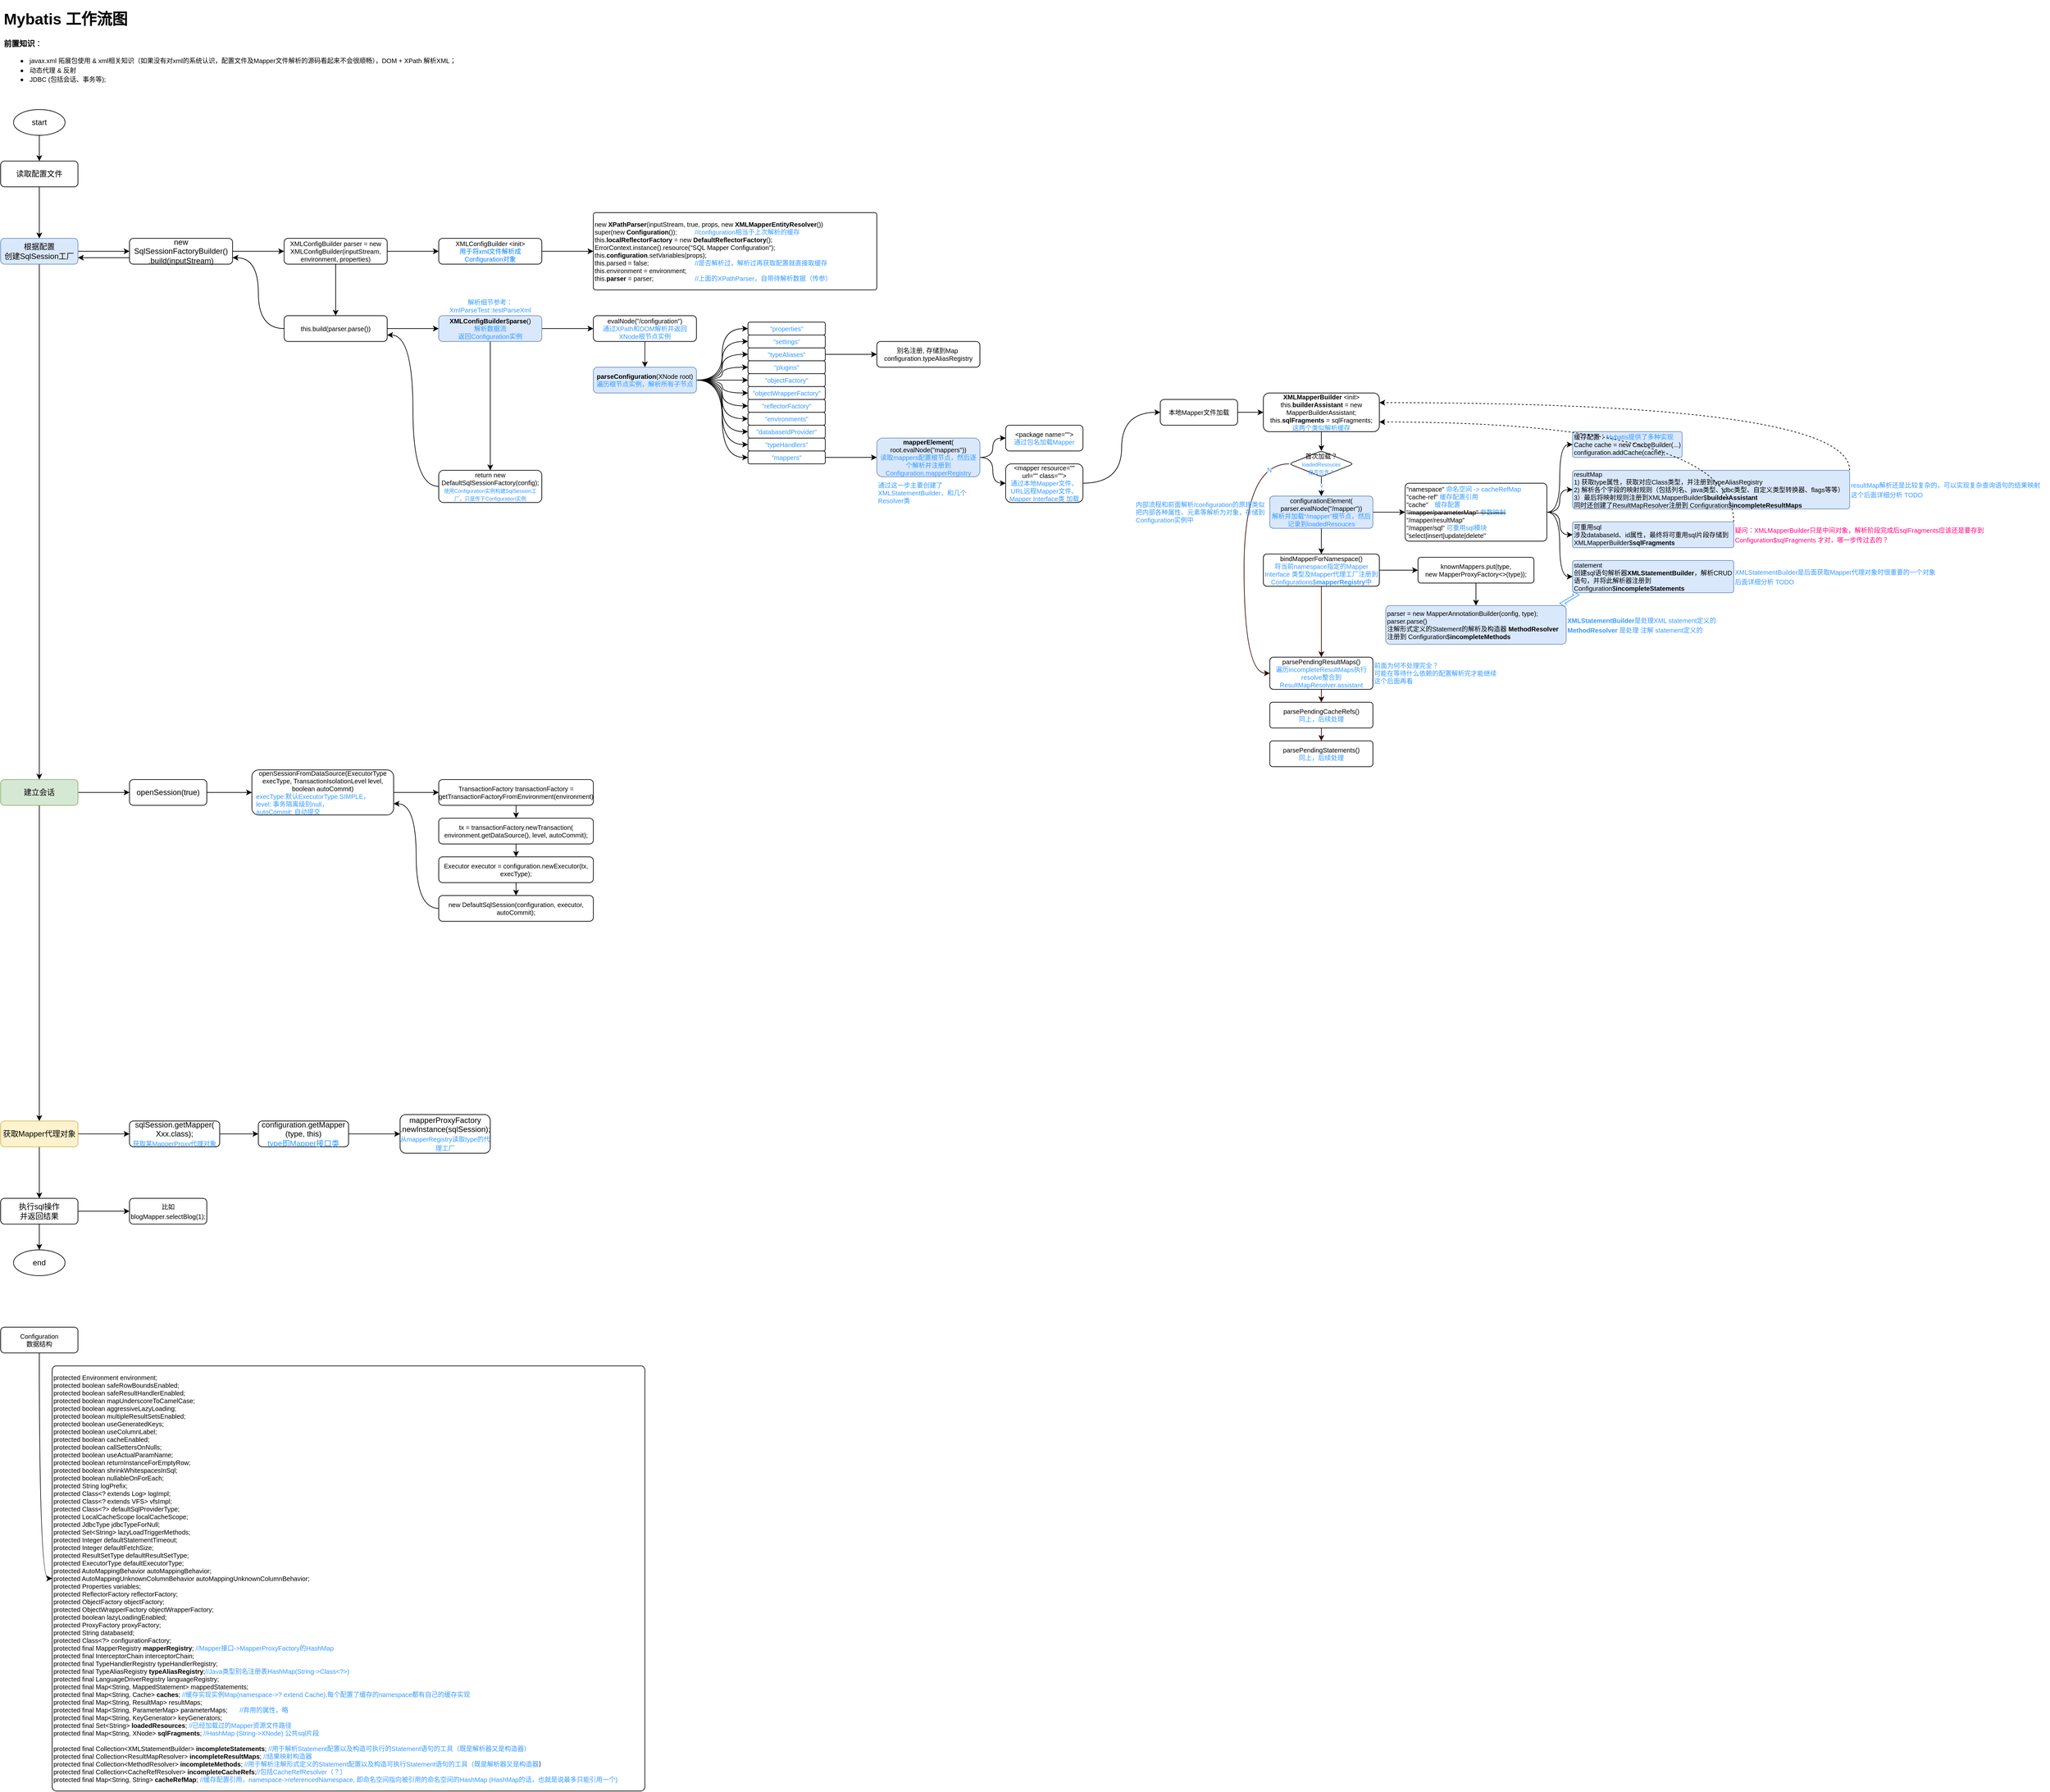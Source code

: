 <mxfile version="16.1.2" type="device"><diagram id="C5RBs43oDa-KdzZeNtuy" name="Page-1"><mxGraphModel dx="1497" dy="911" grid="1" gridSize="10" guides="1" tooltips="1" connect="1" arrows="1" fold="1" page="1" pageScale="1" pageWidth="827" pageHeight="1169" math="0" shadow="0"><root><mxCell id="WIyWlLk6GJQsqaUBKTNV-0"/><mxCell id="WIyWlLk6GJQsqaUBKTNV-1" parent="WIyWlLk6GJQsqaUBKTNV-0"/><mxCell id="4h_itlIO3gS3AQeO8IFH-0" value="&lt;h1&gt;Mybatis 工作流图&lt;/h1&gt;&lt;p&gt;&lt;b&gt;前置知识&lt;/b&gt;：&lt;/p&gt;&lt;p&gt;&lt;/p&gt;&lt;ul&gt;&lt;li&gt;&lt;span style=&quot;font-size: 10px&quot;&gt;javax.xml 拓展包使用 &amp;amp; xml相关知识（如果没有对xml的系统认识，配置文件及Mapper文件解析的源码看起来不会很顺畅），DOM + XPath 解析XML；&lt;/span&gt;&lt;/li&gt;&lt;li&gt;&lt;span style=&quot;font-size: 10px&quot;&gt;动态代理 &amp;amp; 反射&lt;/span&gt;&lt;/li&gt;&lt;li&gt;&lt;span style=&quot;font-size: 10px&quot;&gt;JDBC (包括会话、事务等);&lt;/span&gt;&lt;/li&gt;&lt;/ul&gt;&lt;p&gt;&lt;/p&gt;" style="text;html=1;strokeColor=none;fillColor=none;spacing=5;spacingTop=-20;whiteSpace=wrap;overflow=hidden;rounded=0;" parent="WIyWlLk6GJQsqaUBKTNV-1" vertex="1"><mxGeometry x="40" y="40" width="720" height="120" as="geometry"/></mxCell><mxCell id="4h_itlIO3gS3AQeO8IFH-9" value="" style="edgeStyle=orthogonalEdgeStyle;rounded=0;orthogonalLoop=1;jettySize=auto;html=1;" parent="WIyWlLk6GJQsqaUBKTNV-1" source="4h_itlIO3gS3AQeO8IFH-2" target="4h_itlIO3gS3AQeO8IFH-8" edge="1"><mxGeometry relative="1" as="geometry"/></mxCell><mxCell id="4h_itlIO3gS3AQeO8IFH-2" value="start" style="ellipse;whiteSpace=wrap;html=1;" parent="WIyWlLk6GJQsqaUBKTNV-1" vertex="1"><mxGeometry x="60" y="200" width="80" height="40" as="geometry"/></mxCell><mxCell id="4h_itlIO3gS3AQeO8IFH-3" value="end" style="ellipse;whiteSpace=wrap;html=1;" parent="WIyWlLk6GJQsqaUBKTNV-1" vertex="1"><mxGeometry x="60" y="1970" width="80" height="40" as="geometry"/></mxCell><mxCell id="4h_itlIO3gS3AQeO8IFH-11" value="" style="edgeStyle=orthogonalEdgeStyle;rounded=0;orthogonalLoop=1;jettySize=auto;html=1;" parent="WIyWlLk6GJQsqaUBKTNV-1" source="4h_itlIO3gS3AQeO8IFH-8" target="4h_itlIO3gS3AQeO8IFH-10" edge="1"><mxGeometry relative="1" as="geometry"/></mxCell><mxCell id="4h_itlIO3gS3AQeO8IFH-8" value="读取配置文件" style="rounded=1;whiteSpace=wrap;html=1;" parent="WIyWlLk6GJQsqaUBKTNV-1" vertex="1"><mxGeometry x="40" y="280" width="120" height="40" as="geometry"/></mxCell><mxCell id="4h_itlIO3gS3AQeO8IFH-13" value="" style="edgeStyle=orthogonalEdgeStyle;rounded=0;orthogonalLoop=1;jettySize=auto;html=1;" parent="WIyWlLk6GJQsqaUBKTNV-1" source="4h_itlIO3gS3AQeO8IFH-10" target="4h_itlIO3gS3AQeO8IFH-12" edge="1"><mxGeometry relative="1" as="geometry"/></mxCell><mxCell id="8foiymuQkOx7uc3-mmT_-1" value="" style="edgeStyle=orthogonalEdgeStyle;rounded=0;orthogonalLoop=1;jettySize=auto;html=1;" parent="WIyWlLk6GJQsqaUBKTNV-1" source="4h_itlIO3gS3AQeO8IFH-10" target="8foiymuQkOx7uc3-mmT_-0" edge="1"><mxGeometry relative="1" as="geometry"/></mxCell><mxCell id="4h_itlIO3gS3AQeO8IFH-10" value="根据配置&lt;br&gt;创建SqlSession工厂" style="rounded=1;whiteSpace=wrap;html=1;fillColor=#dae8fc;strokeColor=#6c8ebf;" parent="WIyWlLk6GJQsqaUBKTNV-1" vertex="1"><mxGeometry x="40" y="400" width="120" height="40" as="geometry"/></mxCell><mxCell id="4h_itlIO3gS3AQeO8IFH-15" value="" style="edgeStyle=orthogonalEdgeStyle;rounded=0;orthogonalLoop=1;jettySize=auto;html=1;" parent="WIyWlLk6GJQsqaUBKTNV-1" source="4h_itlIO3gS3AQeO8IFH-12" target="4h_itlIO3gS3AQeO8IFH-14" edge="1"><mxGeometry relative="1" as="geometry"/></mxCell><mxCell id="8foiymuQkOx7uc3-mmT_-54" value="" style="edgeStyle=orthogonalEdgeStyle;curved=1;rounded=0;orthogonalLoop=1;jettySize=auto;html=1;fontSize=8;fontColor=#3399FF;" parent="WIyWlLk6GJQsqaUBKTNV-1" source="4h_itlIO3gS3AQeO8IFH-12" target="8foiymuQkOx7uc3-mmT_-53" edge="1"><mxGeometry relative="1" as="geometry"/></mxCell><mxCell id="4h_itlIO3gS3AQeO8IFH-12" value="建立会话" style="rounded=1;whiteSpace=wrap;html=1;fillColor=#d5e8d4;strokeColor=#82b366;" parent="WIyWlLk6GJQsqaUBKTNV-1" vertex="1"><mxGeometry x="40" y="1240" width="120" height="40" as="geometry"/></mxCell><mxCell id="4h_itlIO3gS3AQeO8IFH-17" value="" style="edgeStyle=orthogonalEdgeStyle;rounded=0;orthogonalLoop=1;jettySize=auto;html=1;" parent="WIyWlLk6GJQsqaUBKTNV-1" source="4h_itlIO3gS3AQeO8IFH-14" target="4h_itlIO3gS3AQeO8IFH-16" edge="1"><mxGeometry relative="1" as="geometry"/></mxCell><mxCell id="8foiymuQkOx7uc3-mmT_-67" value="" style="edgeStyle=orthogonalEdgeStyle;curved=1;rounded=0;orthogonalLoop=1;jettySize=auto;html=1;fontSize=10;fontColor=#3399FF;" parent="WIyWlLk6GJQsqaUBKTNV-1" source="4h_itlIO3gS3AQeO8IFH-14" target="8foiymuQkOx7uc3-mmT_-66" edge="1"><mxGeometry relative="1" as="geometry"/></mxCell><mxCell id="4h_itlIO3gS3AQeO8IFH-14" value="获取Mapper代理对象" style="rounded=1;whiteSpace=wrap;html=1;fillColor=#fff2cc;strokeColor=#d6b656;" parent="WIyWlLk6GJQsqaUBKTNV-1" vertex="1"><mxGeometry x="40" y="1770" width="120" height="40" as="geometry"/></mxCell><mxCell id="4h_itlIO3gS3AQeO8IFH-18" style="edgeStyle=orthogonalEdgeStyle;rounded=0;orthogonalLoop=1;jettySize=auto;html=1;exitX=0.5;exitY=1;exitDx=0;exitDy=0;entryX=0.5;entryY=0;entryDx=0;entryDy=0;" parent="WIyWlLk6GJQsqaUBKTNV-1" source="4h_itlIO3gS3AQeO8IFH-16" target="4h_itlIO3gS3AQeO8IFH-3" edge="1"><mxGeometry relative="1" as="geometry"/></mxCell><mxCell id="8foiymuQkOx7uc3-mmT_-69" value="" style="edgeStyle=orthogonalEdgeStyle;curved=1;rounded=0;orthogonalLoop=1;jettySize=auto;html=1;fontSize=10;fontColor=#3399FF;" parent="WIyWlLk6GJQsqaUBKTNV-1" source="4h_itlIO3gS3AQeO8IFH-16" target="8foiymuQkOx7uc3-mmT_-68" edge="1"><mxGeometry relative="1" as="geometry"/></mxCell><mxCell id="4h_itlIO3gS3AQeO8IFH-16" value="执行sql操作&lt;br&gt;并返回结果" style="rounded=1;whiteSpace=wrap;html=1;" parent="WIyWlLk6GJQsqaUBKTNV-1" vertex="1"><mxGeometry x="40" y="1890" width="120" height="40" as="geometry"/></mxCell><mxCell id="8foiymuQkOx7uc3-mmT_-3" value="" style="edgeStyle=orthogonalEdgeStyle;rounded=0;orthogonalLoop=1;jettySize=auto;html=1;" parent="WIyWlLk6GJQsqaUBKTNV-1" source="8foiymuQkOx7uc3-mmT_-0" target="8foiymuQkOx7uc3-mmT_-2" edge="1"><mxGeometry relative="1" as="geometry"/></mxCell><mxCell id="8foiymuQkOx7uc3-mmT_-20" style="edgeStyle=orthogonalEdgeStyle;curved=1;rounded=0;orthogonalLoop=1;jettySize=auto;html=1;exitX=0;exitY=0.75;exitDx=0;exitDy=0;entryX=1;entryY=0.75;entryDx=0;entryDy=0;fontSize=8;fontColor=#3399FF;" parent="WIyWlLk6GJQsqaUBKTNV-1" source="8foiymuQkOx7uc3-mmT_-0" target="4h_itlIO3gS3AQeO8IFH-10" edge="1"><mxGeometry relative="1" as="geometry"/></mxCell><mxCell id="8foiymuQkOx7uc3-mmT_-0" value="new SqlSessionFactoryBuilder()&lt;br&gt;.build(inputStream)" style="rounded=1;whiteSpace=wrap;html=1;" parent="WIyWlLk6GJQsqaUBKTNV-1" vertex="1"><mxGeometry x="240" y="400" width="160" height="40" as="geometry"/></mxCell><mxCell id="8foiymuQkOx7uc3-mmT_-6" value="" style="edgeStyle=orthogonalEdgeStyle;rounded=0;orthogonalLoop=1;jettySize=auto;html=1;fontSize=10;" parent="WIyWlLk6GJQsqaUBKTNV-1" source="8foiymuQkOx7uc3-mmT_-2" target="8foiymuQkOx7uc3-mmT_-5" edge="1"><mxGeometry relative="1" as="geometry"/></mxCell><mxCell id="8foiymuQkOx7uc3-mmT_-8" value="" style="edgeStyle=orthogonalEdgeStyle;rounded=0;orthogonalLoop=1;jettySize=auto;html=1;fontSize=10;" parent="WIyWlLk6GJQsqaUBKTNV-1" source="8foiymuQkOx7uc3-mmT_-2" target="8foiymuQkOx7uc3-mmT_-7" edge="1"><mxGeometry relative="1" as="geometry"/></mxCell><mxCell id="8foiymuQkOx7uc3-mmT_-2" value="XMLConfigBuilder parser = new XMLConfigBuilder(inputStream, environment, properties)" style="rounded=1;whiteSpace=wrap;html=1;fontSize=10;" parent="WIyWlLk6GJQsqaUBKTNV-1" vertex="1"><mxGeometry x="480" y="400" width="160" height="40" as="geometry"/></mxCell><mxCell id="8foiymuQkOx7uc3-mmT_-13" style="edgeStyle=orthogonalEdgeStyle;rounded=0;orthogonalLoop=1;jettySize=auto;html=1;exitX=0.5;exitY=1;exitDx=0;exitDy=0;entryX=0;entryY=0.5;entryDx=0;entryDy=0;fontSize=10;fontColor=#007FFF;curved=1;" parent="WIyWlLk6GJQsqaUBKTNV-1" source="8foiymuQkOx7uc3-mmT_-4" target="8foiymuQkOx7uc3-mmT_-12" edge="1"><mxGeometry relative="1" as="geometry"/></mxCell><mxCell id="8foiymuQkOx7uc3-mmT_-4" value="Configuration&lt;br&gt;数据结构" style="rounded=1;whiteSpace=wrap;html=1;fontSize=10;" parent="WIyWlLk6GJQsqaUBKTNV-1" vertex="1"><mxGeometry x="40" y="2090" width="120" height="40" as="geometry"/></mxCell><mxCell id="8foiymuQkOx7uc3-mmT_-15" value="" style="edgeStyle=orthogonalEdgeStyle;curved=1;rounded=0;orthogonalLoop=1;jettySize=auto;html=1;fontSize=10;fontColor=#007FFF;" parent="WIyWlLk6GJQsqaUBKTNV-1" source="8foiymuQkOx7uc3-mmT_-5" target="8foiymuQkOx7uc3-mmT_-14" edge="1"><mxGeometry relative="1" as="geometry"/></mxCell><mxCell id="8foiymuQkOx7uc3-mmT_-19" style="edgeStyle=orthogonalEdgeStyle;curved=1;rounded=0;orthogonalLoop=1;jettySize=auto;html=1;exitX=0;exitY=0.5;exitDx=0;exitDy=0;entryX=1;entryY=0.75;entryDx=0;entryDy=0;fontSize=8;fontColor=#3399FF;" parent="WIyWlLk6GJQsqaUBKTNV-1" source="8foiymuQkOx7uc3-mmT_-5" target="8foiymuQkOx7uc3-mmT_-0" edge="1"><mxGeometry relative="1" as="geometry"/></mxCell><mxCell id="8foiymuQkOx7uc3-mmT_-5" value="this.build(parser.parse())" style="rounded=1;whiteSpace=wrap;html=1;fontSize=10;" parent="WIyWlLk6GJQsqaUBKTNV-1" vertex="1"><mxGeometry x="480" y="520" width="160" height="40" as="geometry"/></mxCell><mxCell id="8foiymuQkOx7uc3-mmT_-10" value="" style="edgeStyle=orthogonalEdgeStyle;rounded=0;orthogonalLoop=1;jettySize=auto;html=1;fontSize=10;fontColor=#007FFF;" parent="WIyWlLk6GJQsqaUBKTNV-1" source="8foiymuQkOx7uc3-mmT_-7" target="8foiymuQkOx7uc3-mmT_-9" edge="1"><mxGeometry relative="1" as="geometry"/></mxCell><mxCell id="8foiymuQkOx7uc3-mmT_-7" value="XMLConfigBuilder &amp;lt;init&amp;gt;&lt;br&gt;&lt;font color=&quot;#007fff&quot;&gt;用于将xml文件解析成&lt;br&gt;Configuration对象&lt;/font&gt;" style="rounded=1;whiteSpace=wrap;html=1;fontSize=10;" parent="WIyWlLk6GJQsqaUBKTNV-1" vertex="1"><mxGeometry x="720" y="400" width="160" height="40" as="geometry"/></mxCell><mxCell id="8foiymuQkOx7uc3-mmT_-9" value="&lt;div&gt;new &lt;b&gt;XPathParser&lt;/b&gt;(inputStream, true, props, new &lt;b&gt;XMLMapperEntityResolver&lt;/b&gt;())&lt;/div&gt;&lt;div&gt;super(new &lt;b&gt;Configuration&lt;/b&gt;());&lt;span style=&quot;white-space: pre&quot;&gt;&#9;&lt;/span&gt;&lt;span style=&quot;white-space: pre&quot;&gt;&#9;&lt;/span&gt;&lt;font color=&quot;#3399ff&quot;&gt;//configuration相当于上次解析的缓存&lt;/font&gt;&lt;/div&gt;&lt;div&gt;this.&lt;b&gt;localReflectorFactory&lt;/b&gt; = new &lt;b&gt;DefaultReflectorFactory&lt;/b&gt;();&lt;/div&gt;&lt;div&gt;ErrorContext.instance().resource(&quot;SQL Mapper Configuration&quot;);&lt;/div&gt;&lt;div&gt;this.&lt;b&gt;configuration&lt;/b&gt;.setVariables(props);&lt;span&gt;&#9;&lt;/span&gt;&lt;span&gt;&#9;&lt;/span&gt;&lt;/div&gt;&lt;div&gt;this.parsed = false;&lt;span&gt;&#9;&lt;span style=&quot;white-space: pre&quot;&gt;&#9;&lt;/span&gt;&lt;span style=&quot;white-space: pre&quot;&gt;&#9;&lt;/span&gt;&lt;span style=&quot;white-space: pre&quot;&gt;&#9;&lt;/span&gt;&lt;span style=&quot;white-space: pre&quot;&gt;&#9;&lt;/span&gt;&lt;/span&gt;&lt;font color=&quot;#3399ff&quot;&gt;//是否解析过，解析过再获取配置就直接取缓存&lt;/font&gt;&lt;/div&gt;&lt;div&gt;this.environment = environment;&lt;/div&gt;&lt;div&gt;this.&lt;b&gt;parser&lt;/b&gt; = parser;&lt;span style=&quot;white-space: pre&quot;&gt;&#9;&lt;/span&gt;&lt;span style=&quot;white-space: pre&quot;&gt;&#9;&lt;/span&gt;&lt;span style=&quot;white-space: pre&quot;&gt;&#9;&lt;/span&gt;&lt;font color=&quot;#3399ff&quot;&gt;//上面的XPathParser，自带待解析数据（传参）&lt;/font&gt;&lt;/div&gt;" style="rounded=1;whiteSpace=wrap;html=1;fontSize=10;align=left;arcSize=3;" parent="WIyWlLk6GJQsqaUBKTNV-1" vertex="1"><mxGeometry x="960" y="360" width="440" height="120" as="geometry"/></mxCell><mxCell id="8foiymuQkOx7uc3-mmT_-12" value="&lt;div&gt;protected Environment environment;&lt;/div&gt;&lt;div&gt;protected boolean safeRowBoundsEnabled;&lt;/div&gt;&lt;div&gt;protected boolean safeResultHandlerEnabled;&lt;/div&gt;&lt;div&gt;protected boolean mapUnderscoreToCamelCase;&lt;/div&gt;&lt;div&gt;protected boolean aggressiveLazyLoading;&lt;/div&gt;&lt;div&gt;protected boolean multipleResultSetsEnabled;&lt;/div&gt;&lt;div&gt;protected boolean useGeneratedKeys;&lt;/div&gt;&lt;div&gt;protected boolean useColumnLabel;&lt;/div&gt;&lt;div&gt;protected boolean cacheEnabled;&lt;/div&gt;&lt;div&gt;protected boolean callSettersOnNulls;&lt;/div&gt;&lt;div&gt;protected boolean useActualParamName;&lt;/div&gt;&lt;div&gt;protected boolean returnInstanceForEmptyRow;&lt;/div&gt;&lt;div&gt;protected boolean shrinkWhitespacesInSql;&lt;/div&gt;&lt;div&gt;protected boolean nullableOnForEach;&lt;/div&gt;&lt;div&gt;protected String logPrefix;&lt;/div&gt;&lt;div&gt;protected Class&amp;lt;? extends Log&amp;gt; logImpl;&lt;/div&gt;&lt;div&gt;protected Class&amp;lt;? extends VFS&amp;gt; vfsImpl;&lt;/div&gt;&lt;div&gt;protected Class&amp;lt;?&amp;gt; defaultSqlProviderType;&lt;/div&gt;&lt;div&gt;protected LocalCacheScope localCacheScope;&lt;/div&gt;&lt;div&gt;protected JdbcType jdbcTypeForNull;&lt;/div&gt;&lt;div&gt;protected Set&amp;lt;String&amp;gt; lazyLoadTriggerMethods;&lt;/div&gt;&lt;div&gt;protected Integer defaultStatementTimeout;&lt;/div&gt;&lt;div&gt;protected Integer defaultFetchSize;&lt;/div&gt;&lt;div&gt;protected ResultSetType defaultResultSetType;&lt;/div&gt;&lt;div&gt;protected ExecutorType defaultExecutorType;&lt;/div&gt;&lt;div&gt;protected AutoMappingBehavior autoMappingBehavior;&lt;/div&gt;&lt;div&gt;protected AutoMappingUnknownColumnBehavior autoMappingUnknownColumnBehavior;&lt;/div&gt;&lt;div&gt;protected Properties variables;&lt;/div&gt;&lt;div&gt;protected ReflectorFactory reflectorFactory;&lt;/div&gt;&lt;div&gt;protected ObjectFactory objectFactory;&lt;/div&gt;&lt;div&gt;protected ObjectWrapperFactory objectWrapperFactory;&lt;/div&gt;&lt;div&gt;protected boolean lazyLoadingEnabled;&lt;/div&gt;&lt;div&gt;protected ProxyFactory proxyFactory;&lt;/div&gt;&lt;div&gt;protected String databaseId;&lt;/div&gt;&lt;div&gt;protected Class&amp;lt;?&amp;gt; configurationFactory;&lt;/div&gt;&lt;div&gt;protected final MapperRegistry &lt;b&gt;mapperRegistry&lt;/b&gt;;&lt;font color=&quot;#3399ff&quot;&gt;&lt;span&gt;&#9;&lt;span&gt;&#9;&lt;/span&gt;&lt;/span&gt;//Mapper接口-&amp;gt;MapperProxyFactory的HashMap&lt;/font&gt;&lt;/div&gt;&lt;div&gt;protected final InterceptorChain interceptorChain;&lt;/div&gt;&lt;div&gt;protected final TypeHandlerRegistry typeHandlerRegistry;&lt;/div&gt;&lt;div&gt;protected final TypeAliasRegistry &lt;b&gt;typeAliasRegistry&lt;/b&gt;;&lt;font color=&quot;#3399ff&quot;&gt;//Java类型别名注册表HashMap(String-&amp;gt;Class&amp;lt;?&amp;gt;)&lt;/font&gt;&lt;/div&gt;&lt;div&gt;protected final LanguageDriverRegistry languageRegistry;&lt;/div&gt;&lt;div&gt;protected final Map&amp;lt;String, MappedStatement&amp;gt; mappedStatements;&lt;/div&gt;&lt;div&gt;protected final Map&amp;lt;String, Cache&amp;gt; &lt;b&gt;caches&lt;/b&gt;;&lt;span&gt;&#9;&lt;/span&gt;&lt;font color=&quot;#3399ff&quot;&gt;//缓存实现实例Map(namespace-&amp;gt;? extend Cache),每个配置了缓存的namespace都有自己的缓存实现&lt;/font&gt;&lt;/div&gt;&lt;div&gt;protected final Map&amp;lt;String, ResultMap&amp;gt; resultMaps;&lt;/div&gt;&lt;div&gt;protected final Map&amp;lt;String, ParameterMap&amp;gt; parameterMaps;&lt;span style=&quot;white-space: pre&quot;&gt;&#9;&lt;/span&gt;&lt;font color=&quot;#3399ff&quot;&gt;//弃用的属性，略&lt;/font&gt;&lt;/div&gt;&lt;div&gt;protected final Map&amp;lt;String, KeyGenerator&amp;gt; keyGenerators;&lt;/div&gt;&lt;div&gt;protected final Set&amp;lt;String&amp;gt; &lt;b&gt;loadedResources&lt;/b&gt;;&lt;span&gt;&#9;&lt;/span&gt;&lt;span&gt;&#9;&lt;/span&gt;&lt;font color=&quot;#3399ff&quot;&gt;//已经加载过的Mapper资源文件路径&lt;/font&gt;&lt;/div&gt;&lt;div&gt;protected final Map&amp;lt;String, XNode&amp;gt; &lt;b&gt;sqlFragments&lt;/b&gt;;&lt;span&gt;&#9;&lt;/span&gt;&lt;font color=&quot;#3399ff&quot;&gt;//HashMap (String-&amp;gt;XNode) 公共sql片段&lt;/font&gt;&lt;/div&gt;&lt;span style=&quot;color: rgb(51 , 153 , 255)&quot;&gt;&lt;br&gt;&lt;/span&gt;&lt;div&gt;protected final Collection&amp;lt;XMLStatementBuilder&amp;gt; &lt;b&gt;incompleteStatements&lt;/b&gt;; &lt;font color=&quot;#3399ff&quot;&gt;//用于解析Statement配置以及构造可执行的Statement语句的工具（既是解析器又是构造器）&lt;/font&gt;&lt;/div&gt;&lt;div&gt;protected final Collection&amp;lt;ResultMapResolver&amp;gt; &lt;b&gt;incompleteResultMaps&lt;/b&gt;;&lt;span&gt;&#9;&lt;/span&gt;&lt;font color=&quot;#3399ff&quot;&gt;//结果映射构造器&lt;/font&gt;&lt;/div&gt;&lt;div&gt;protected final Collection&amp;lt;MethodResolver&amp;gt; &lt;b&gt;incompleteMethods&lt;/b&gt;; &lt;font color=&quot;#3399ff&quot;&gt;//用于解析注解形式定义的Statement配置以及构造可执行Statement语句的工具（既是解析器又是构造器&lt;/font&gt;）&lt;/div&gt;&lt;div&gt;protected final Collection&amp;lt;CacheRefResolver&amp;gt;&amp;nbsp;&lt;b&gt;incompleteCacheRefs&lt;/b&gt;;&lt;font color=&quot;#3399ff&quot;&gt;//包括CacheRefResolver（？）&lt;/font&gt;&lt;br&gt;&lt;/div&gt;&lt;div&gt;protected final Map&amp;lt;String, String&amp;gt; &lt;b&gt;cacheRefMap&lt;/b&gt;;&lt;span&gt;&#9;&lt;/span&gt;&lt;font color=&quot;#3399ff&quot;&gt;//缓存配置引用，namespace-&amp;gt;referencedNamespace, 即命名空间指向被引用的命名空间的HashMap (HashMap的话，也就是说最多只能引用一个)&lt;/font&gt;&lt;/div&gt;" style="rounded=1;whiteSpace=wrap;html=1;fontSize=10;arcSize=1;align=left;" parent="WIyWlLk6GJQsqaUBKTNV-1" vertex="1"><mxGeometry x="120" y="2150" width="920" height="660" as="geometry"/></mxCell><mxCell id="8foiymuQkOx7uc3-mmT_-17" value="" style="edgeStyle=orthogonalEdgeStyle;curved=1;rounded=0;orthogonalLoop=1;jettySize=auto;html=1;fontSize=10;fontColor=#007FFF;" parent="WIyWlLk6GJQsqaUBKTNV-1" source="8foiymuQkOx7uc3-mmT_-14" target="8foiymuQkOx7uc3-mmT_-16" edge="1"><mxGeometry relative="1" as="geometry"/></mxCell><mxCell id="8foiymuQkOx7uc3-mmT_-24" style="edgeStyle=orthogonalEdgeStyle;curved=1;rounded=0;orthogonalLoop=1;jettySize=auto;html=1;exitX=1;exitY=0.5;exitDx=0;exitDy=0;fontSize=8;fontColor=#3399FF;" parent="WIyWlLk6GJQsqaUBKTNV-1" source="8foiymuQkOx7uc3-mmT_-14" target="8foiymuQkOx7uc3-mmT_-23" edge="1"><mxGeometry relative="1" as="geometry"/></mxCell><mxCell id="8foiymuQkOx7uc3-mmT_-14" value="&lt;b&gt;XMLConfigBuilder&lt;/b&gt;$&lt;b&gt;parse&lt;/b&gt;()&lt;br&gt;&lt;font color=&quot;#3399ff&quot;&gt;解析数据流&lt;br&gt;返回Configuration实例&lt;/font&gt;" style="rounded=1;whiteSpace=wrap;html=1;fontSize=10;fillColor=#dae8fc;strokeColor=#6c8ebf;" parent="WIyWlLk6GJQsqaUBKTNV-1" vertex="1"><mxGeometry x="720" y="520" width="160" height="40" as="geometry"/></mxCell><mxCell id="8foiymuQkOx7uc3-mmT_-18" style="edgeStyle=orthogonalEdgeStyle;curved=1;rounded=0;orthogonalLoop=1;jettySize=auto;html=1;exitX=0;exitY=0.5;exitDx=0;exitDy=0;entryX=1;entryY=0.75;entryDx=0;entryDy=0;fontSize=8;fontColor=#3399FF;" parent="WIyWlLk6GJQsqaUBKTNV-1" source="8foiymuQkOx7uc3-mmT_-16" target="8foiymuQkOx7uc3-mmT_-5" edge="1"><mxGeometry relative="1" as="geometry"/></mxCell><mxCell id="8foiymuQkOx7uc3-mmT_-16" value="return new DefaultSqlSessionFactory(config);&lt;br&gt;&lt;font color=&quot;#3399ff&quot; style=&quot;font-size: 8px&quot;&gt;使用Configuration实例构建SqlSession工厂，只是传下Configuration实例&lt;/font&gt;" style="rounded=1;whiteSpace=wrap;html=1;fontSize=10;" parent="WIyWlLk6GJQsqaUBKTNV-1" vertex="1"><mxGeometry x="720" y="760" width="160" height="50" as="geometry"/></mxCell><mxCell id="8foiymuQkOx7uc3-mmT_-26" value="" style="edgeStyle=orthogonalEdgeStyle;curved=1;rounded=0;orthogonalLoop=1;jettySize=auto;html=1;fontSize=8;fontColor=#3399FF;" parent="WIyWlLk6GJQsqaUBKTNV-1" source="8foiymuQkOx7uc3-mmT_-23" target="8foiymuQkOx7uc3-mmT_-25" edge="1"><mxGeometry relative="1" as="geometry"/></mxCell><mxCell id="8foiymuQkOx7uc3-mmT_-23" value="evalNode(&quot;/configuration&quot;)&lt;br&gt;&lt;font color=&quot;#3399ff&quot;&gt;通过XPath和DOM解析并返回XNode根节点实例&lt;/font&gt;" style="rounded=1;whiteSpace=wrap;html=1;fontSize=10;" parent="WIyWlLk6GJQsqaUBKTNV-1" vertex="1"><mxGeometry x="960" y="520" width="160" height="40" as="geometry"/></mxCell><mxCell id="8foiymuQkOx7uc3-mmT_-29" style="edgeStyle=orthogonalEdgeStyle;curved=1;rounded=0;orthogonalLoop=1;jettySize=auto;html=1;exitX=1;exitY=0.5;exitDx=0;exitDy=0;entryX=0;entryY=0.5;entryDx=0;entryDy=0;fontSize=8;fontColor=#3399FF;" parent="WIyWlLk6GJQsqaUBKTNV-1" source="8foiymuQkOx7uc3-mmT_-25" target="8foiymuQkOx7uc3-mmT_-27" edge="1"><mxGeometry relative="1" as="geometry"/></mxCell><mxCell id="8foiymuQkOx7uc3-mmT_-43" style="edgeStyle=orthogonalEdgeStyle;curved=1;rounded=0;orthogonalLoop=1;jettySize=auto;html=1;exitX=1;exitY=0.5;exitDx=0;exitDy=0;entryX=0;entryY=0.5;entryDx=0;entryDy=0;fontSize=8;fontColor=#3399FF;" parent="WIyWlLk6GJQsqaUBKTNV-1" source="8foiymuQkOx7uc3-mmT_-25" target="8foiymuQkOx7uc3-mmT_-31" edge="1"><mxGeometry relative="1" as="geometry"/></mxCell><mxCell id="8foiymuQkOx7uc3-mmT_-44" style="edgeStyle=orthogonalEdgeStyle;curved=1;rounded=0;orthogonalLoop=1;jettySize=auto;html=1;exitX=1;exitY=0.5;exitDx=0;exitDy=0;entryX=0;entryY=0.5;entryDx=0;entryDy=0;fontSize=8;fontColor=#3399FF;" parent="WIyWlLk6GJQsqaUBKTNV-1" source="8foiymuQkOx7uc3-mmT_-25" target="8foiymuQkOx7uc3-mmT_-32" edge="1"><mxGeometry relative="1" as="geometry"/></mxCell><mxCell id="8foiymuQkOx7uc3-mmT_-45" style="edgeStyle=orthogonalEdgeStyle;curved=1;rounded=0;orthogonalLoop=1;jettySize=auto;html=1;exitX=1;exitY=0.5;exitDx=0;exitDy=0;fontSize=8;fontColor=#3399FF;" parent="WIyWlLk6GJQsqaUBKTNV-1" source="8foiymuQkOx7uc3-mmT_-25" target="8foiymuQkOx7uc3-mmT_-33" edge="1"><mxGeometry relative="1" as="geometry"/></mxCell><mxCell id="8foiymuQkOx7uc3-mmT_-46" style="edgeStyle=orthogonalEdgeStyle;curved=1;rounded=0;orthogonalLoop=1;jettySize=auto;html=1;exitX=1;exitY=0.5;exitDx=0;exitDy=0;fontSize=8;fontColor=#3399FF;" parent="WIyWlLk6GJQsqaUBKTNV-1" source="8foiymuQkOx7uc3-mmT_-25" target="8foiymuQkOx7uc3-mmT_-36" edge="1"><mxGeometry relative="1" as="geometry"/></mxCell><mxCell id="8foiymuQkOx7uc3-mmT_-47" style="edgeStyle=orthogonalEdgeStyle;curved=1;rounded=0;orthogonalLoop=1;jettySize=auto;html=1;exitX=1;exitY=0.5;exitDx=0;exitDy=0;entryX=0;entryY=0.5;entryDx=0;entryDy=0;fontSize=8;fontColor=#3399FF;" parent="WIyWlLk6GJQsqaUBKTNV-1" source="8foiymuQkOx7uc3-mmT_-25" target="8foiymuQkOx7uc3-mmT_-37" edge="1"><mxGeometry relative="1" as="geometry"/></mxCell><mxCell id="8foiymuQkOx7uc3-mmT_-48" style="edgeStyle=orthogonalEdgeStyle;curved=1;rounded=0;orthogonalLoop=1;jettySize=auto;html=1;exitX=1;exitY=0.5;exitDx=0;exitDy=0;entryX=0;entryY=0.5;entryDx=0;entryDy=0;fontSize=8;fontColor=#3399FF;" parent="WIyWlLk6GJQsqaUBKTNV-1" source="8foiymuQkOx7uc3-mmT_-25" target="8foiymuQkOx7uc3-mmT_-38" edge="1"><mxGeometry relative="1" as="geometry"/></mxCell><mxCell id="8foiymuQkOx7uc3-mmT_-49" style="edgeStyle=orthogonalEdgeStyle;curved=1;rounded=0;orthogonalLoop=1;jettySize=auto;html=1;exitX=1;exitY=0.5;exitDx=0;exitDy=0;entryX=0;entryY=0.5;entryDx=0;entryDy=0;fontSize=8;fontColor=#3399FF;" parent="WIyWlLk6GJQsqaUBKTNV-1" source="8foiymuQkOx7uc3-mmT_-25" target="8foiymuQkOx7uc3-mmT_-39" edge="1"><mxGeometry relative="1" as="geometry"/></mxCell><mxCell id="8foiymuQkOx7uc3-mmT_-50" style="edgeStyle=orthogonalEdgeStyle;curved=1;rounded=0;orthogonalLoop=1;jettySize=auto;html=1;exitX=1;exitY=0.5;exitDx=0;exitDy=0;entryX=0;entryY=0.5;entryDx=0;entryDy=0;fontSize=8;fontColor=#3399FF;" parent="WIyWlLk6GJQsqaUBKTNV-1" source="8foiymuQkOx7uc3-mmT_-25" target="8foiymuQkOx7uc3-mmT_-40" edge="1"><mxGeometry relative="1" as="geometry"/></mxCell><mxCell id="8foiymuQkOx7uc3-mmT_-51" style="edgeStyle=orthogonalEdgeStyle;curved=1;rounded=0;orthogonalLoop=1;jettySize=auto;html=1;exitX=1;exitY=0.5;exitDx=0;exitDy=0;entryX=0;entryY=0.5;entryDx=0;entryDy=0;fontSize=8;fontColor=#3399FF;" parent="WIyWlLk6GJQsqaUBKTNV-1" source="8foiymuQkOx7uc3-mmT_-25" target="8foiymuQkOx7uc3-mmT_-41" edge="1"><mxGeometry relative="1" as="geometry"/></mxCell><mxCell id="8foiymuQkOx7uc3-mmT_-52" style="edgeStyle=orthogonalEdgeStyle;curved=1;rounded=0;orthogonalLoop=1;jettySize=auto;html=1;exitX=1;exitY=0.5;exitDx=0;exitDy=0;entryX=0;entryY=0.5;entryDx=0;entryDy=0;fontSize=8;fontColor=#3399FF;" parent="WIyWlLk6GJQsqaUBKTNV-1" source="8foiymuQkOx7uc3-mmT_-25" target="8foiymuQkOx7uc3-mmT_-42" edge="1"><mxGeometry relative="1" as="geometry"/></mxCell><mxCell id="8foiymuQkOx7uc3-mmT_-25" value="&lt;b&gt;parseConfiguration&lt;/b&gt;(XNode root)&lt;br&gt;&lt;font color=&quot;#3399ff&quot;&gt;遍历根节点实例，解析所有子节点&lt;/font&gt;" style="rounded=1;whiteSpace=wrap;html=1;fontSize=10;fillColor=#dae8fc;strokeColor=#6c8ebf;" parent="WIyWlLk6GJQsqaUBKTNV-1" vertex="1"><mxGeometry x="960" y="600" width="160" height="40" as="geometry"/></mxCell><mxCell id="8foiymuQkOx7uc3-mmT_-27" value="&lt;font color=&quot;#3399ff&quot;&gt;&quot;properties&quot;&lt;/font&gt;" style="rounded=1;whiteSpace=wrap;html=1;fontSize=10;" parent="WIyWlLk6GJQsqaUBKTNV-1" vertex="1"><mxGeometry x="1200" y="530" width="120" height="20" as="geometry"/></mxCell><mxCell id="8foiymuQkOx7uc3-mmT_-31" value="&lt;font color=&quot;#3399ff&quot;&gt;&quot;settings&quot;&lt;/font&gt;" style="rounded=1;whiteSpace=wrap;html=1;fontSize=10;" parent="WIyWlLk6GJQsqaUBKTNV-1" vertex="1"><mxGeometry x="1200" y="550" width="120" height="20" as="geometry"/></mxCell><mxCell id="nTEty8VkxfBIhpbtXYr3-6" value="" style="edgeStyle=orthogonalEdgeStyle;curved=1;rounded=0;orthogonalLoop=1;jettySize=auto;html=1;fontSize=10;fontColor=#3399FF;" edge="1" parent="WIyWlLk6GJQsqaUBKTNV-1" source="8foiymuQkOx7uc3-mmT_-32" target="nTEty8VkxfBIhpbtXYr3-5"><mxGeometry relative="1" as="geometry"/></mxCell><mxCell id="8foiymuQkOx7uc3-mmT_-32" value="&lt;font color=&quot;#3399ff&quot;&gt;&quot;typeAliases&quot;&lt;/font&gt;" style="rounded=1;whiteSpace=wrap;html=1;fontSize=10;" parent="WIyWlLk6GJQsqaUBKTNV-1" vertex="1"><mxGeometry x="1200" y="570" width="120" height="20" as="geometry"/></mxCell><mxCell id="8foiymuQkOx7uc3-mmT_-33" value="&lt;font color=&quot;#3399ff&quot;&gt;&quot;plugins&quot;&lt;/font&gt;" style="rounded=1;whiteSpace=wrap;html=1;fontSize=10;" parent="WIyWlLk6GJQsqaUBKTNV-1" vertex="1"><mxGeometry x="1200" y="590" width="120" height="20" as="geometry"/></mxCell><mxCell id="8foiymuQkOx7uc3-mmT_-36" value="&lt;font color=&quot;#3399ff&quot;&gt;&quot;objectFactory&quot;&lt;/font&gt;" style="rounded=1;whiteSpace=wrap;html=1;fontSize=10;" parent="WIyWlLk6GJQsqaUBKTNV-1" vertex="1"><mxGeometry x="1200" y="610" width="120" height="20" as="geometry"/></mxCell><mxCell id="8foiymuQkOx7uc3-mmT_-37" value="&lt;font color=&quot;#3399ff&quot;&gt;&quot;objectWrapperFactory&quot;&lt;/font&gt;" style="rounded=1;whiteSpace=wrap;html=1;fontSize=10;" parent="WIyWlLk6GJQsqaUBKTNV-1" vertex="1"><mxGeometry x="1200" y="630" width="120" height="20" as="geometry"/></mxCell><mxCell id="8foiymuQkOx7uc3-mmT_-38" value="&lt;font color=&quot;#3399ff&quot;&gt;&quot;reflectorFactory&quot;&lt;/font&gt;" style="rounded=1;whiteSpace=wrap;html=1;fontSize=10;" parent="WIyWlLk6GJQsqaUBKTNV-1" vertex="1"><mxGeometry x="1200" y="650" width="120" height="20" as="geometry"/></mxCell><mxCell id="8foiymuQkOx7uc3-mmT_-39" value="&lt;font color=&quot;#3399ff&quot;&gt;&quot;environments&quot;&lt;/font&gt;" style="rounded=1;whiteSpace=wrap;html=1;fontSize=10;" parent="WIyWlLk6GJQsqaUBKTNV-1" vertex="1"><mxGeometry x="1200" y="670" width="120" height="20" as="geometry"/></mxCell><mxCell id="8foiymuQkOx7uc3-mmT_-40" value="&lt;font color=&quot;#3399ff&quot;&gt;&quot;databaseIdProvider&quot;&lt;/font&gt;" style="rounded=1;whiteSpace=wrap;html=1;fontSize=10;" parent="WIyWlLk6GJQsqaUBKTNV-1" vertex="1"><mxGeometry x="1200" y="690" width="120" height="20" as="geometry"/></mxCell><mxCell id="8foiymuQkOx7uc3-mmT_-41" value="&lt;font color=&quot;#3399ff&quot;&gt;&quot;typeHandlers&quot;&lt;/font&gt;" style="rounded=1;whiteSpace=wrap;html=1;fontSize=10;" parent="WIyWlLk6GJQsqaUBKTNV-1" vertex="1"><mxGeometry x="1200" y="710" width="120" height="20" as="geometry"/></mxCell><mxCell id="8foiymuQkOx7uc3-mmT_-75" value="" style="edgeStyle=orthogonalEdgeStyle;curved=1;rounded=0;orthogonalLoop=1;jettySize=auto;html=1;fontSize=10;fontColor=#3399FF;" parent="WIyWlLk6GJQsqaUBKTNV-1" source="8foiymuQkOx7uc3-mmT_-42" target="8foiymuQkOx7uc3-mmT_-74" edge="1"><mxGeometry relative="1" as="geometry"/></mxCell><mxCell id="8foiymuQkOx7uc3-mmT_-42" value="&lt;font color=&quot;#3399ff&quot;&gt;&quot;mappers&quot;&lt;/font&gt;" style="rounded=1;whiteSpace=wrap;html=1;fontSize=10;" parent="WIyWlLk6GJQsqaUBKTNV-1" vertex="1"><mxGeometry x="1200" y="730" width="120" height="20" as="geometry"/></mxCell><mxCell id="8foiymuQkOx7uc3-mmT_-56" value="" style="edgeStyle=orthogonalEdgeStyle;curved=1;rounded=0;orthogonalLoop=1;jettySize=auto;html=1;fontSize=8;fontColor=#3399FF;" parent="WIyWlLk6GJQsqaUBKTNV-1" source="8foiymuQkOx7uc3-mmT_-53" target="8foiymuQkOx7uc3-mmT_-55" edge="1"><mxGeometry relative="1" as="geometry"/></mxCell><mxCell id="8foiymuQkOx7uc3-mmT_-53" value="openSession(true)" style="rounded=1;whiteSpace=wrap;html=1;" parent="WIyWlLk6GJQsqaUBKTNV-1" vertex="1"><mxGeometry x="240" y="1240" width="120" height="40" as="geometry"/></mxCell><mxCell id="8foiymuQkOx7uc3-mmT_-58" value="" style="edgeStyle=orthogonalEdgeStyle;curved=1;rounded=0;orthogonalLoop=1;jettySize=auto;html=1;fontSize=10;fontColor=#3399FF;" parent="WIyWlLk6GJQsqaUBKTNV-1" source="8foiymuQkOx7uc3-mmT_-55" target="8foiymuQkOx7uc3-mmT_-57" edge="1"><mxGeometry relative="1" as="geometry"/></mxCell><mxCell id="8foiymuQkOx7uc3-mmT_-55" value="openSessionFromDataSource(ExecutorType execType, TransactionIsolationLevel level, boolean autoCommit)&lt;br&gt;&lt;div style=&quot;text-align: left&quot;&gt;&lt;span style=&quot;color: rgb(51 , 153 , 255)&quot;&gt;&amp;nbsp; execType:默认ExecutorType.SIMPLE，&lt;/span&gt;&lt;/div&gt;&lt;font color=&quot;#3399ff&quot;&gt;&lt;div style=&quot;text-align: left&quot;&gt;&lt;span&gt;&amp;nbsp; level: 事务隔离级别null，&lt;/span&gt;&lt;/div&gt;&lt;div style=&quot;text-align: left&quot;&gt;&lt;span&gt;&amp;nbsp; autoCommit: 自动提交&lt;/span&gt;&lt;/div&gt;&lt;/font&gt;" style="rounded=1;whiteSpace=wrap;html=1;fontSize=10;" parent="WIyWlLk6GJQsqaUBKTNV-1" vertex="1"><mxGeometry x="430" y="1225" width="220" height="70" as="geometry"/></mxCell><mxCell id="8foiymuQkOx7uc3-mmT_-60" value="" style="edgeStyle=orthogonalEdgeStyle;curved=1;rounded=0;orthogonalLoop=1;jettySize=auto;html=1;fontSize=10;fontColor=#3399FF;" parent="WIyWlLk6GJQsqaUBKTNV-1" source="8foiymuQkOx7uc3-mmT_-57" target="8foiymuQkOx7uc3-mmT_-59" edge="1"><mxGeometry relative="1" as="geometry"/></mxCell><mxCell id="8foiymuQkOx7uc3-mmT_-57" value="TransactionFactory transactionFactory = getTransactionFactoryFromEnvironment(environment)" style="rounded=1;whiteSpace=wrap;html=1;fontSize=10;" parent="WIyWlLk6GJQsqaUBKTNV-1" vertex="1"><mxGeometry x="720" y="1240" width="240" height="40" as="geometry"/></mxCell><mxCell id="8foiymuQkOx7uc3-mmT_-62" value="" style="edgeStyle=orthogonalEdgeStyle;curved=1;rounded=0;orthogonalLoop=1;jettySize=auto;html=1;fontSize=10;fontColor=#3399FF;" parent="WIyWlLk6GJQsqaUBKTNV-1" source="8foiymuQkOx7uc3-mmT_-59" target="8foiymuQkOx7uc3-mmT_-61" edge="1"><mxGeometry relative="1" as="geometry"/></mxCell><mxCell id="8foiymuQkOx7uc3-mmT_-59" value="tx = transactionFactory.newTransaction(&lt;br&gt;environment.getDataSource(), level, autoCommit);" style="rounded=1;whiteSpace=wrap;html=1;fontSize=10;" parent="WIyWlLk6GJQsqaUBKTNV-1" vertex="1"><mxGeometry x="720" y="1300" width="240" height="40" as="geometry"/></mxCell><mxCell id="8foiymuQkOx7uc3-mmT_-64" value="" style="edgeStyle=orthogonalEdgeStyle;curved=1;rounded=0;orthogonalLoop=1;jettySize=auto;html=1;fontSize=10;fontColor=#3399FF;" parent="WIyWlLk6GJQsqaUBKTNV-1" source="8foiymuQkOx7uc3-mmT_-61" target="8foiymuQkOx7uc3-mmT_-63" edge="1"><mxGeometry relative="1" as="geometry"/></mxCell><mxCell id="8foiymuQkOx7uc3-mmT_-61" value="Executor executor = configuration.newExecutor(tx, execType);" style="rounded=1;whiteSpace=wrap;html=1;fontSize=10;" parent="WIyWlLk6GJQsqaUBKTNV-1" vertex="1"><mxGeometry x="720" y="1360" width="240" height="40" as="geometry"/></mxCell><mxCell id="8foiymuQkOx7uc3-mmT_-65" style="edgeStyle=orthogonalEdgeStyle;curved=1;rounded=0;orthogonalLoop=1;jettySize=auto;html=1;exitX=0;exitY=0.5;exitDx=0;exitDy=0;entryX=1;entryY=0.75;entryDx=0;entryDy=0;fontSize=10;fontColor=#3399FF;" parent="WIyWlLk6GJQsqaUBKTNV-1" source="8foiymuQkOx7uc3-mmT_-63" target="8foiymuQkOx7uc3-mmT_-55" edge="1"><mxGeometry relative="1" as="geometry"/></mxCell><mxCell id="8foiymuQkOx7uc3-mmT_-63" value="new DefaultSqlSession(configuration, executor, autoCommit);" style="rounded=1;whiteSpace=wrap;html=1;fontSize=10;" parent="WIyWlLk6GJQsqaUBKTNV-1" vertex="1"><mxGeometry x="720" y="1420" width="240" height="40" as="geometry"/></mxCell><mxCell id="8foiymuQkOx7uc3-mmT_-71" value="" style="edgeStyle=orthogonalEdgeStyle;curved=1;rounded=0;orthogonalLoop=1;jettySize=auto;html=1;fontSize=10;fontColor=#3399FF;" parent="WIyWlLk6GJQsqaUBKTNV-1" source="8foiymuQkOx7uc3-mmT_-66" target="8foiymuQkOx7uc3-mmT_-70" edge="1"><mxGeometry relative="1" as="geometry"/></mxCell><mxCell id="8foiymuQkOx7uc3-mmT_-66" value="sqlSession.getMapper(&lt;br&gt;Xxx.class);&lt;br&gt;&lt;font style=&quot;font-size: 10px&quot; color=&quot;#3399ff&quot;&gt;获取某MapperProxy代理对象&lt;/font&gt;" style="rounded=1;whiteSpace=wrap;html=1;" parent="WIyWlLk6GJQsqaUBKTNV-1" vertex="1"><mxGeometry x="240" y="1770" width="140" height="40" as="geometry"/></mxCell><mxCell id="8foiymuQkOx7uc3-mmT_-68" value="&lt;font style=&quot;font-size: 10px&quot;&gt;比如blogMapper.selectBlog(1);&lt;/font&gt;" style="rounded=1;whiteSpace=wrap;html=1;" parent="WIyWlLk6GJQsqaUBKTNV-1" vertex="1"><mxGeometry x="240" y="1890" width="120" height="40" as="geometry"/></mxCell><mxCell id="8foiymuQkOx7uc3-mmT_-73" value="" style="edgeStyle=orthogonalEdgeStyle;curved=1;rounded=0;orthogonalLoop=1;jettySize=auto;html=1;fontSize=10;fontColor=#3399FF;" parent="WIyWlLk6GJQsqaUBKTNV-1" source="8foiymuQkOx7uc3-mmT_-70" target="8foiymuQkOx7uc3-mmT_-72" edge="1"><mxGeometry relative="1" as="geometry"/></mxCell><mxCell id="8foiymuQkOx7uc3-mmT_-70" value="configuration.getMapper&lt;br&gt;(type, this)&lt;br&gt;&lt;font color=&quot;#3399ff&quot;&gt;type即Mapper接口类&lt;/font&gt;" style="rounded=1;whiteSpace=wrap;html=1;" parent="WIyWlLk6GJQsqaUBKTNV-1" vertex="1"><mxGeometry x="440" y="1770" width="140" height="40" as="geometry"/></mxCell><mxCell id="8foiymuQkOx7uc3-mmT_-72" value="mapperProxyFactory&lt;br&gt;.newInstance(sqlSession);&lt;br&gt;&lt;font color=&quot;#3399ff&quot; style=&quot;font-size: 10px&quot;&gt;从mapperRegistry读取type的代理工厂&lt;/font&gt;" style="rounded=1;whiteSpace=wrap;html=1;" parent="WIyWlLk6GJQsqaUBKTNV-1" vertex="1"><mxGeometry x="660" y="1760" width="140" height="60" as="geometry"/></mxCell><mxCell id="8foiymuQkOx7uc3-mmT_-77" value="" style="edgeStyle=orthogonalEdgeStyle;curved=1;rounded=0;orthogonalLoop=1;jettySize=auto;html=1;fontSize=10;fontColor=#3399FF;" parent="WIyWlLk6GJQsqaUBKTNV-1" source="8foiymuQkOx7uc3-mmT_-74" target="8foiymuQkOx7uc3-mmT_-76" edge="1"><mxGeometry relative="1" as="geometry"/></mxCell><mxCell id="8foiymuQkOx7uc3-mmT_-79" style="edgeStyle=orthogonalEdgeStyle;curved=1;rounded=0;orthogonalLoop=1;jettySize=auto;html=1;exitX=1;exitY=0.5;exitDx=0;exitDy=0;entryX=0;entryY=0.5;entryDx=0;entryDy=0;fontSize=10;fontColor=#3399FF;" parent="WIyWlLk6GJQsqaUBKTNV-1" source="8foiymuQkOx7uc3-mmT_-74" target="8foiymuQkOx7uc3-mmT_-78" edge="1"><mxGeometry relative="1" as="geometry"/></mxCell><mxCell id="8foiymuQkOx7uc3-mmT_-74" value="&lt;b&gt;mapperElement&lt;/b&gt;(&lt;br&gt;root.evalNode(&quot;mappers&quot;))&lt;br&gt;&lt;font color=&quot;#3399ff&quot;&gt;读取mappers配置根节点，然后逐个解析并注册到Configuration.mapperRegistry&lt;/font&gt;" style="whiteSpace=wrap;html=1;fontSize=10;rounded=1;fillColor=#dae8fc;strokeColor=#6c8ebf;" parent="WIyWlLk6GJQsqaUBKTNV-1" vertex="1"><mxGeometry x="1400" y="710" width="160" height="60" as="geometry"/></mxCell><mxCell id="8foiymuQkOx7uc3-mmT_-76" value="&amp;lt;package name=&quot;&quot;&amp;gt;&lt;br&gt;&lt;font color=&quot;#3399ff&quot;&gt;通过包名加载Mapper&lt;/font&gt;" style="whiteSpace=wrap;html=1;fontSize=10;rounded=1;" parent="WIyWlLk6GJQsqaUBKTNV-1" vertex="1"><mxGeometry x="1600" y="690" width="120" height="40" as="geometry"/></mxCell><mxCell id="8foiymuQkOx7uc3-mmT_-84" style="edgeStyle=orthogonalEdgeStyle;curved=1;rounded=0;orthogonalLoop=1;jettySize=auto;html=1;exitX=1;exitY=0.5;exitDx=0;exitDy=0;entryX=0;entryY=0.5;entryDx=0;entryDy=0;fontSize=10;fontColor=#000000;" parent="WIyWlLk6GJQsqaUBKTNV-1" source="8foiymuQkOx7uc3-mmT_-78" target="8foiymuQkOx7uc3-mmT_-83" edge="1"><mxGeometry relative="1" as="geometry"/></mxCell><mxCell id="8foiymuQkOx7uc3-mmT_-78" value="&amp;lt;mapper resource=&quot;&quot; url=&quot;&quot; class=&quot;&quot;&amp;gt;&lt;br&gt;&lt;font color=&quot;#3399ff&quot;&gt;通过本地Mapper文件、URL远程Mapper文件、Mapper Interface类 加载&lt;/font&gt;" style="whiteSpace=wrap;html=1;fontSize=10;rounded=1;" parent="WIyWlLk6GJQsqaUBKTNV-1" vertex="1"><mxGeometry x="1600" y="750" width="120" height="60" as="geometry"/></mxCell><mxCell id="8foiymuQkOx7uc3-mmT_-80" value="解析细节参考：XmlParseTest::testParseXml" style="text;html=1;strokeColor=none;fillColor=none;align=center;verticalAlign=middle;whiteSpace=wrap;rounded=0;fontSize=10;fontColor=#3399FF;" parent="WIyWlLk6GJQsqaUBKTNV-1" vertex="1"><mxGeometry x="720" y="490" width="160" height="30" as="geometry"/></mxCell><mxCell id="8foiymuQkOx7uc3-mmT_-89" value="" style="edgeStyle=orthogonalEdgeStyle;curved=1;rounded=0;orthogonalLoop=1;jettySize=auto;html=1;fontSize=10;fontColor=#000000;" parent="WIyWlLk6GJQsqaUBKTNV-1" source="8foiymuQkOx7uc3-mmT_-81" target="8foiymuQkOx7uc3-mmT_-88" edge="1"><mxGeometry relative="1" as="geometry"/></mxCell><mxCell id="8foiymuQkOx7uc3-mmT_-81" value="&lt;b&gt;XMLMapperBuilder&lt;/b&gt; &amp;lt;init&amp;gt;&lt;br&gt;this.&lt;b&gt;builderAssistant&lt;/b&gt; = new MapperBuilderAssistant;&lt;br&gt;this.&lt;b&gt;sqlFragments&lt;/b&gt; = sqlFragments;&lt;br&gt;&lt;font color=&quot;#3399ff&quot;&gt;这两个类似解析缓存&lt;/font&gt;" style="whiteSpace=wrap;html=1;fontSize=10;rounded=1;" parent="WIyWlLk6GJQsqaUBKTNV-1" vertex="1"><mxGeometry x="2000" y="640" width="180" height="60" as="geometry"/></mxCell><mxCell id="8foiymuQkOx7uc3-mmT_-85" style="edgeStyle=orthogonalEdgeStyle;curved=1;rounded=0;orthogonalLoop=1;jettySize=auto;html=1;exitX=1;exitY=0.5;exitDx=0;exitDy=0;entryX=0;entryY=0.5;entryDx=0;entryDy=0;fontSize=10;fontColor=#000000;" parent="WIyWlLk6GJQsqaUBKTNV-1" source="8foiymuQkOx7uc3-mmT_-83" target="8foiymuQkOx7uc3-mmT_-81" edge="1"><mxGeometry relative="1" as="geometry"/></mxCell><mxCell id="8foiymuQkOx7uc3-mmT_-83" value="本地Mapper文件加载" style="rounded=1;whiteSpace=wrap;html=1;fontSize=10;fontColor=#000000;" parent="WIyWlLk6GJQsqaUBKTNV-1" vertex="1"><mxGeometry x="1840" y="650" width="120" height="40" as="geometry"/></mxCell><mxCell id="8foiymuQkOx7uc3-mmT_-91" value="Y" style="edgeStyle=orthogonalEdgeStyle;curved=1;rounded=0;orthogonalLoop=1;jettySize=auto;html=1;fontSize=8;fontColor=#3399FF;" parent="WIyWlLk6GJQsqaUBKTNV-1" source="8foiymuQkOx7uc3-mmT_-88" target="8foiymuQkOx7uc3-mmT_-90" edge="1"><mxGeometry relative="1" as="geometry"/></mxCell><mxCell id="nTEty8VkxfBIhpbtXYr3-24" style="edgeStyle=orthogonalEdgeStyle;curved=1;rounded=0;orthogonalLoop=1;jettySize=auto;html=1;exitX=0;exitY=0.5;exitDx=0;exitDy=0;entryX=0;entryY=0.5;entryDx=0;entryDy=0;fontSize=10;fontColor=#3399FF;strokeColor=#330000;elbow=vertical;" edge="1" parent="WIyWlLk6GJQsqaUBKTNV-1" source="8foiymuQkOx7uc3-mmT_-88" target="nTEty8VkxfBIhpbtXYr3-22"><mxGeometry relative="1" as="geometry"><Array as="points"><mxPoint x="1970" y="750"/><mxPoint x="1970" y="1075"/></Array></mxGeometry></mxCell><mxCell id="nTEty8VkxfBIhpbtXYr3-25" value="N" style="edgeLabel;html=1;align=center;verticalAlign=middle;resizable=0;points=[];fontSize=10;fontColor=#3399FF;" vertex="1" connectable="0" parent="nTEty8VkxfBIhpbtXYr3-24"><mxGeometry x="-0.857" y="9" relative="1" as="geometry"><mxPoint as="offset"/></mxGeometry></mxCell><mxCell id="8foiymuQkOx7uc3-mmT_-88" value="首次加载？&lt;br&gt;&lt;font color=&quot;#3399ff&quot; style=&quot;font-size: 8px&quot;&gt;loadedResouces&lt;br&gt;是否包含？&lt;/font&gt;" style="rhombus;whiteSpace=wrap;html=1;fontSize=10;rounded=1;arcSize=11;" parent="WIyWlLk6GJQsqaUBKTNV-1" vertex="1"><mxGeometry x="2040" y="730" width="100" height="40" as="geometry"/></mxCell><mxCell id="8foiymuQkOx7uc3-mmT_-93" value="" style="edgeStyle=orthogonalEdgeStyle;curved=1;rounded=0;orthogonalLoop=1;jettySize=auto;html=1;fontSize=10;fontColor=#3399FF;" parent="WIyWlLk6GJQsqaUBKTNV-1" source="8foiymuQkOx7uc3-mmT_-90" target="8foiymuQkOx7uc3-mmT_-92" edge="1"><mxGeometry relative="1" as="geometry"/></mxCell><mxCell id="8foiymuQkOx7uc3-mmT_-98" value="" style="edgeStyle=orthogonalEdgeStyle;curved=1;rounded=0;orthogonalLoop=1;jettySize=auto;html=1;fontSize=10;fontColor=#3399FF;" parent="WIyWlLk6GJQsqaUBKTNV-1" source="8foiymuQkOx7uc3-mmT_-90" target="8foiymuQkOx7uc3-mmT_-97" edge="1"><mxGeometry relative="1" as="geometry"/></mxCell><mxCell id="8foiymuQkOx7uc3-mmT_-90" value="configurationElement(&lt;br&gt;parser.evalNode(&quot;/mapper&quot;))&lt;br&gt;&lt;font style=&quot;font-size: 10px&quot; color=&quot;#3399ff&quot;&gt;解析并加载“/mapper”根节点，然后记录到loadedResouces&lt;/font&gt;" style="rounded=1;whiteSpace=wrap;html=1;fontSize=10;arcSize=11;fillColor=#dae8fc;strokeColor=#6c8ebf;" parent="WIyWlLk6GJQsqaUBKTNV-1" vertex="1"><mxGeometry x="2010" y="800" width="160" height="50" as="geometry"/></mxCell><mxCell id="nTEty8VkxfBIhpbtXYr3-15" value="" style="edgeStyle=orthogonalEdgeStyle;curved=1;rounded=0;orthogonalLoop=1;jettySize=auto;html=1;fontSize=10;fontColor=#3399FF;" edge="1" parent="WIyWlLk6GJQsqaUBKTNV-1" source="8foiymuQkOx7uc3-mmT_-92" target="nTEty8VkxfBIhpbtXYr3-14"><mxGeometry relative="1" as="geometry"/></mxCell><mxCell id="nTEty8VkxfBIhpbtXYr3-23" style="edgeStyle=orthogonalEdgeStyle;rounded=0;orthogonalLoop=1;jettySize=auto;html=1;exitX=0.5;exitY=1;exitDx=0;exitDy=0;entryX=0.5;entryY=0;entryDx=0;entryDy=0;fontSize=10;fontColor=#3399FF;strokeColor=#330000;elbow=vertical;curved=1;" edge="1" parent="WIyWlLk6GJQsqaUBKTNV-1" source="8foiymuQkOx7uc3-mmT_-92" target="nTEty8VkxfBIhpbtXYr3-22"><mxGeometry relative="1" as="geometry"/></mxCell><mxCell id="8foiymuQkOx7uc3-mmT_-92" value="bindMapperForNamespace()&lt;br&gt;&lt;font color=&quot;#3399ff&quot;&gt;将当前namespace指定的Mapper Interface 类型及Mapper代理工厂注册到Configurations$&lt;b&gt;mapperRegistry&lt;/b&gt;中&lt;/font&gt;" style="rounded=1;whiteSpace=wrap;html=1;fontSize=10;arcSize=11;" parent="WIyWlLk6GJQsqaUBKTNV-1" vertex="1"><mxGeometry x="2000" y="890" width="180" height="50" as="geometry"/></mxCell><mxCell id="8foiymuQkOx7uc3-mmT_-96" value="内部流程和前面解析/configuration的原理类似&lt;br&gt;把内部各种属性、元素等解析为对象，存储到Configuration实例中" style="text;html=1;strokeColor=none;fillColor=none;align=left;verticalAlign=middle;whiteSpace=wrap;rounded=0;fontSize=10;fontColor=#3399FF;" parent="WIyWlLk6GJQsqaUBKTNV-1" vertex="1"><mxGeometry x="1800" y="805" width="210" height="40" as="geometry"/></mxCell><mxCell id="nTEty8VkxfBIhpbtXYr3-0" style="edgeStyle=orthogonalEdgeStyle;rounded=0;orthogonalLoop=1;jettySize=auto;html=1;exitX=1;exitY=0.5;exitDx=0;exitDy=0;entryX=0;entryY=0.5;entryDx=0;entryDy=0;curved=1;" edge="1" parent="WIyWlLk6GJQsqaUBKTNV-1" source="8foiymuQkOx7uc3-mmT_-97" target="8foiymuQkOx7uc3-mmT_-99"><mxGeometry relative="1" as="geometry"/></mxCell><mxCell id="nTEty8VkxfBIhpbtXYr3-7" style="edgeStyle=orthogonalEdgeStyle;curved=1;rounded=0;orthogonalLoop=1;jettySize=auto;html=1;exitX=1;exitY=0.5;exitDx=0;exitDy=0;entryX=0;entryY=0.5;entryDx=0;entryDy=0;fontSize=10;fontColor=#3399FF;" edge="1" parent="WIyWlLk6GJQsqaUBKTNV-1" source="8foiymuQkOx7uc3-mmT_-97" target="nTEty8VkxfBIhpbtXYr3-1"><mxGeometry relative="1" as="geometry"/></mxCell><mxCell id="nTEty8VkxfBIhpbtXYr3-10" style="edgeStyle=orthogonalEdgeStyle;curved=1;rounded=0;orthogonalLoop=1;jettySize=auto;html=1;exitX=1;exitY=0.5;exitDx=0;exitDy=0;entryX=0;entryY=0.5;entryDx=0;entryDy=0;fontSize=10;fontColor=#3399FF;" edge="1" parent="WIyWlLk6GJQsqaUBKTNV-1" source="8foiymuQkOx7uc3-mmT_-97" target="nTEty8VkxfBIhpbtXYr3-2"><mxGeometry relative="1" as="geometry"/></mxCell><mxCell id="nTEty8VkxfBIhpbtXYr3-11" style="edgeStyle=orthogonalEdgeStyle;curved=1;rounded=0;orthogonalLoop=1;jettySize=auto;html=1;exitX=1;exitY=0.5;exitDx=0;exitDy=0;entryX=0;entryY=0.5;entryDx=0;entryDy=0;fontSize=10;fontColor=#3399FF;" edge="1" parent="WIyWlLk6GJQsqaUBKTNV-1" source="8foiymuQkOx7uc3-mmT_-97" target="nTEty8VkxfBIhpbtXYr3-3"><mxGeometry relative="1" as="geometry"/></mxCell><mxCell id="8foiymuQkOx7uc3-mmT_-97" value="&quot;namespace&quot; &lt;font color=&quot;#3399ff&quot;&gt;命名空间 -&amp;gt;&amp;nbsp;cacheRefMap&lt;/font&gt;&lt;br&gt;&quot;cache-ref&quot; &lt;font color=&quot;#3399ff&quot;&gt;缓存配置引用&lt;/font&gt;&lt;br&gt;&quot;cache&quot;　&lt;font color=&quot;#3399ff&quot;&gt;缓存配置&lt;/font&gt;&lt;br&gt;&lt;strike&gt;&quot;/mapper/parameterMap&quot; &lt;font color=&quot;#3399ff&quot;&gt;参数映射&lt;/font&gt;&lt;br&gt;&lt;/strike&gt;&quot;/mapper/resultMap&quot;&lt;br&gt;&quot;/mapper/sql&quot;&lt;span&gt;&#9;&lt;/span&gt;&lt;font color=&quot;#3399ff&quot;&gt;可重用sql模块&lt;/font&gt;&lt;br&gt;&quot;select|insert|update|delete&quot;" style="rounded=1;whiteSpace=wrap;html=1;fontSize=10;arcSize=7;align=left;" parent="WIyWlLk6GJQsqaUBKTNV-1" vertex="1"><mxGeometry x="2220" y="780" width="220" height="90" as="geometry"/></mxCell><mxCell id="8foiymuQkOx7uc3-mmT_-99" value="缓存配置：&lt;font color=&quot;#3399ff&quot;&gt;Mybatis提供了多种实现&lt;/font&gt;&lt;br&gt;Cache cache = new CacheBuilder(...)&lt;br&gt;configuration.addCache(cache);" style="rounded=1;whiteSpace=wrap;html=1;fontSize=10;arcSize=7;align=left;fillColor=#dae8fc;strokeColor=#6c8ebf;" parent="WIyWlLk6GJQsqaUBKTNV-1" vertex="1"><mxGeometry x="2480" y="700" width="170" height="40" as="geometry"/></mxCell><mxCell id="nTEty8VkxfBIhpbtXYr3-8" style="edgeStyle=orthogonalEdgeStyle;curved=1;rounded=0;orthogonalLoop=1;jettySize=auto;html=1;exitX=1;exitY=0;exitDx=0;exitDy=0;entryX=1;entryY=0.25;entryDx=0;entryDy=0;fontSize=10;fontColor=#3399FF;dashed=1;" edge="1" parent="WIyWlLk6GJQsqaUBKTNV-1" source="nTEty8VkxfBIhpbtXYr3-1" target="8foiymuQkOx7uc3-mmT_-81"><mxGeometry relative="1" as="geometry"/></mxCell><mxCell id="nTEty8VkxfBIhpbtXYr3-1" value="resultMap&lt;br&gt;1) 获取type属性，获取对应Class类型，并注册到typeAliasRegistry&lt;br&gt;2) 解析各个字段的映射规则（包括列名、java类型、jdbc类型、自定义类型转换器、flags等等）&lt;br&gt;3）最后将映射规则注册到XMLMapperBuilder$&lt;b&gt;builderAssistant&lt;/b&gt;&lt;br&gt;同时还创建了ResultMapResolver注册到&lt;b&gt;&amp;nbsp;&lt;/b&gt;Configuration$&lt;b&gt;incompleteResultMaps&lt;/b&gt;" style="rounded=1;whiteSpace=wrap;html=1;fontSize=10;arcSize=7;align=left;fillColor=#dae8fc;strokeColor=#6c8ebf;" vertex="1" parent="WIyWlLk6GJQsqaUBKTNV-1"><mxGeometry x="2480" y="760" width="430" height="60" as="geometry"/></mxCell><mxCell id="nTEty8VkxfBIhpbtXYr3-9" style="edgeStyle=orthogonalEdgeStyle;curved=1;rounded=0;orthogonalLoop=1;jettySize=auto;html=1;exitX=1;exitY=0;exitDx=0;exitDy=0;entryX=1;entryY=0.75;entryDx=0;entryDy=0;fontSize=10;fontColor=#3399FF;dashed=1;" edge="1" parent="WIyWlLk6GJQsqaUBKTNV-1" source="nTEty8VkxfBIhpbtXYr3-2" target="8foiymuQkOx7uc3-mmT_-81"><mxGeometry relative="1" as="geometry"/></mxCell><mxCell id="nTEty8VkxfBIhpbtXYr3-2" value="可重用sql&amp;nbsp;&lt;br&gt;涉及databaseId、id属性，最终将可重用sql片段存储到 XMLMapperBuilder$&lt;b&gt;sqlFragments&lt;/b&gt;" style="rounded=1;whiteSpace=wrap;html=1;fontSize=10;arcSize=7;align=left;fillColor=#dae8fc;strokeColor=#6c8ebf;" vertex="1" parent="WIyWlLk6GJQsqaUBKTNV-1"><mxGeometry x="2480" y="840" width="250" height="40" as="geometry"/></mxCell><mxCell id="nTEty8VkxfBIhpbtXYr3-3" value="statement&lt;br&gt;创建sql语句解析器&lt;b&gt;XMLStatementBuilder&lt;/b&gt;，解析CRUD语句，并将此解析器注册到 Configuration$&lt;b&gt;incompleteStatements&lt;/b&gt;" style="rounded=1;whiteSpace=wrap;html=1;fontSize=10;arcSize=7;align=left;fillColor=#dae8fc;strokeColor=#6c8ebf;" vertex="1" parent="WIyWlLk6GJQsqaUBKTNV-1"><mxGeometry x="2480" y="900" width="250" height="50" as="geometry"/></mxCell><mxCell id="nTEty8VkxfBIhpbtXYr3-4" value="&lt;font color=&quot;#3399ff&quot;&gt;&lt;span style=&quot;font-size: 10px&quot;&gt;resultMap解析还是比较复杂的，可以实现复杂查询语句的结果映射&lt;br&gt;这个后面详细分析 TODO&lt;br&gt;&lt;/span&gt;&lt;/font&gt;" style="text;html=1;align=left;verticalAlign=middle;resizable=0;points=[];autosize=1;strokeColor=none;fillColor=none;" vertex="1" parent="WIyWlLk6GJQsqaUBKTNV-1"><mxGeometry x="2910" y="770" width="310" height="40" as="geometry"/></mxCell><mxCell id="nTEty8VkxfBIhpbtXYr3-5" value="别名注册, 存储到Map&amp;nbsp; configuration.typeAliasRegistry" style="whiteSpace=wrap;html=1;fontSize=10;rounded=1;" vertex="1" parent="WIyWlLk6GJQsqaUBKTNV-1"><mxGeometry x="1400" y="560" width="160" height="40" as="geometry"/></mxCell><mxCell id="nTEty8VkxfBIhpbtXYr3-12" value="&lt;font color=&quot;#3399ff&quot;&gt;&lt;span style=&quot;font-size: 10px&quot;&gt;XMLStatementBuilder是后面获取Mapper代理对象时很重要的一个对象&lt;br&gt;后面详细分析 TODO&lt;br&gt;&lt;/span&gt;&lt;/font&gt;" style="text;html=1;align=left;verticalAlign=middle;resizable=0;points=[];autosize=1;strokeColor=none;fillColor=none;" vertex="1" parent="WIyWlLk6GJQsqaUBKTNV-1"><mxGeometry x="2730" y="905" width="330" height="40" as="geometry"/></mxCell><mxCell id="nTEty8VkxfBIhpbtXYr3-17" value="" style="edgeStyle=orthogonalEdgeStyle;curved=1;rounded=0;orthogonalLoop=1;jettySize=auto;html=1;fontSize=10;fontColor=#3399FF;" edge="1" parent="WIyWlLk6GJQsqaUBKTNV-1" source="nTEty8VkxfBIhpbtXYr3-14" target="nTEty8VkxfBIhpbtXYr3-16"><mxGeometry relative="1" as="geometry"/></mxCell><mxCell id="nTEty8VkxfBIhpbtXYr3-14" value="&lt;div&gt;knownMappers.put(&lt;span&gt;type,&lt;/span&gt;&lt;/div&gt;&lt;div&gt;new MapperProxyFactory&amp;lt;&amp;gt;(type));&lt;/div&gt;" style="rounded=1;whiteSpace=wrap;html=1;fontSize=10;arcSize=11;" vertex="1" parent="WIyWlLk6GJQsqaUBKTNV-1"><mxGeometry x="2240" y="895" width="180" height="40" as="geometry"/></mxCell><mxCell id="nTEty8VkxfBIhpbtXYr3-19" style="edgeStyle=isometricEdgeStyle;rounded=0;orthogonalLoop=1;jettySize=auto;html=1;exitX=1;exitY=0;exitDx=0;exitDy=0;entryX=0;entryY=1;entryDx=0;entryDy=0;fontSize=10;fontColor=#3399FF;shape=link;elbow=vertical;strokeColor=#3399FF;" edge="1" parent="WIyWlLk6GJQsqaUBKTNV-1" source="nTEty8VkxfBIhpbtXYr3-16" target="nTEty8VkxfBIhpbtXYr3-3"><mxGeometry relative="1" as="geometry"/></mxCell><mxCell id="nTEty8VkxfBIhpbtXYr3-16" value="parser = new MapperAnnotationBuilder(config, type);&lt;br&gt;parser.parse()&lt;br&gt;注解形式定义的Statement的解析及构造器&amp;nbsp;&lt;b&gt;MethodResolver&lt;/b&gt;&lt;br&gt;注册到&amp;nbsp;&lt;span&gt;Configuration$&lt;/span&gt;&lt;b&gt;incompleteMethods&lt;/b&gt;" style="rounded=1;whiteSpace=wrap;html=1;fontSize=10;arcSize=11;align=left;fillColor=#dae8fc;strokeColor=#6c8ebf;" vertex="1" parent="WIyWlLk6GJQsqaUBKTNV-1"><mxGeometry x="2190" y="970" width="280" height="60" as="geometry"/></mxCell><mxCell id="nTEty8VkxfBIhpbtXYr3-18" value="&lt;font color=&quot;#3399ff&quot;&gt;&lt;span style=&quot;font-size: 10px&quot;&gt;&lt;b&gt;XMLStatementBuilder&lt;/b&gt;是处理XML statement定义的&lt;/span&gt;&lt;br&gt;&lt;span style=&quot;font-size: 10px&quot;&gt;&lt;b&gt;MethodResolver&lt;/b&gt; 是处理 注解 statement定义的&lt;/span&gt;&lt;br&gt;&lt;/font&gt;" style="text;html=1;align=left;verticalAlign=middle;resizable=0;points=[];autosize=1;strokeColor=none;fillColor=none;" vertex="1" parent="WIyWlLk6GJQsqaUBKTNV-1"><mxGeometry x="2470" y="980" width="250" height="40" as="geometry"/></mxCell><mxCell id="nTEty8VkxfBIhpbtXYr3-27" value="" style="edgeStyle=orthogonalEdgeStyle;curved=1;rounded=0;orthogonalLoop=1;jettySize=auto;html=1;fontSize=10;fontColor=#3399FF;strokeColor=#330000;elbow=vertical;" edge="1" parent="WIyWlLk6GJQsqaUBKTNV-1" source="nTEty8VkxfBIhpbtXYr3-22" target="nTEty8VkxfBIhpbtXYr3-26"><mxGeometry relative="1" as="geometry"/></mxCell><mxCell id="nTEty8VkxfBIhpbtXYr3-22" value="parsePendingResultMaps()&lt;br&gt;&lt;font color=&quot;#3399ff&quot;&gt;遍历incompleteResultMaps执行resolve整合到 ResultMapResolver.assistant&lt;/font&gt;" style="rounded=1;whiteSpace=wrap;html=1;fontSize=10;arcSize=11;" vertex="1" parent="WIyWlLk6GJQsqaUBKTNV-1"><mxGeometry x="2010" y="1050" width="160" height="50" as="geometry"/></mxCell><mxCell id="nTEty8VkxfBIhpbtXYr3-29" value="" style="edgeStyle=orthogonalEdgeStyle;curved=1;rounded=0;orthogonalLoop=1;jettySize=auto;html=1;fontSize=10;fontColor=#3399FF;strokeColor=#330000;elbow=vertical;" edge="1" parent="WIyWlLk6GJQsqaUBKTNV-1" source="nTEty8VkxfBIhpbtXYr3-26" target="nTEty8VkxfBIhpbtXYr3-28"><mxGeometry relative="1" as="geometry"/></mxCell><mxCell id="nTEty8VkxfBIhpbtXYr3-26" value="parsePendingCacheRefs()&lt;br&gt;&lt;font color=&quot;#3399ff&quot;&gt;同上，后续处理&lt;/font&gt;" style="rounded=1;whiteSpace=wrap;html=1;fontSize=10;arcSize=11;" vertex="1" parent="WIyWlLk6GJQsqaUBKTNV-1"><mxGeometry x="2010" y="1120" width="160" height="40" as="geometry"/></mxCell><mxCell id="nTEty8VkxfBIhpbtXYr3-28" value="parsePendingStatements()&lt;br&gt;&lt;span style=&quot;color: rgb(51 , 153 , 255)&quot;&gt;同上，后续处理&lt;/span&gt;" style="rounded=1;whiteSpace=wrap;html=1;fontSize=10;arcSize=11;" vertex="1" parent="WIyWlLk6GJQsqaUBKTNV-1"><mxGeometry x="2010" y="1180" width="160" height="40" as="geometry"/></mxCell><mxCell id="nTEty8VkxfBIhpbtXYr3-30" value="前面为何不处理完全？&lt;br&gt;可能在等待什么依赖的配置解析完才能继续&lt;br&gt;这个后面再看" style="text;html=1;align=left;verticalAlign=middle;resizable=0;points=[];autosize=1;strokeColor=none;fillColor=none;fontSize=10;fontColor=#3399FF;" vertex="1" parent="WIyWlLk6GJQsqaUBKTNV-1"><mxGeometry x="2170" y="1055" width="210" height="40" as="geometry"/></mxCell><mxCell id="nTEty8VkxfBIhpbtXYr3-34" value="通过这一步主要创建了XMLStatementBuilder，和几个Resolver类" style="text;html=1;strokeColor=none;fillColor=none;align=left;verticalAlign=middle;whiteSpace=wrap;rounded=0;fontSize=10;fontColor=#3399FF;" vertex="1" parent="WIyWlLk6GJQsqaUBKTNV-1"><mxGeometry x="1400" y="770" width="160" height="50" as="geometry"/></mxCell><mxCell id="nTEty8VkxfBIhpbtXYr3-35" value="&lt;span style=&quot;font-size: 10px&quot;&gt;&lt;font color=&quot;#ff0080&quot;&gt;疑问：XMLMapperBuilder只是中间对象，解析阶段完成后sqlFragments应该还是要存到&lt;br&gt;Configuration$sqlFragments 才对，哪一步传过去的？&lt;/font&gt;&lt;br&gt;&lt;/span&gt;" style="text;html=1;align=left;verticalAlign=middle;resizable=0;points=[];autosize=1;strokeColor=none;fillColor=none;" vertex="1" parent="WIyWlLk6GJQsqaUBKTNV-1"><mxGeometry x="2730" y="840" width="410" height="40" as="geometry"/></mxCell></root></mxGraphModel></diagram></mxfile>